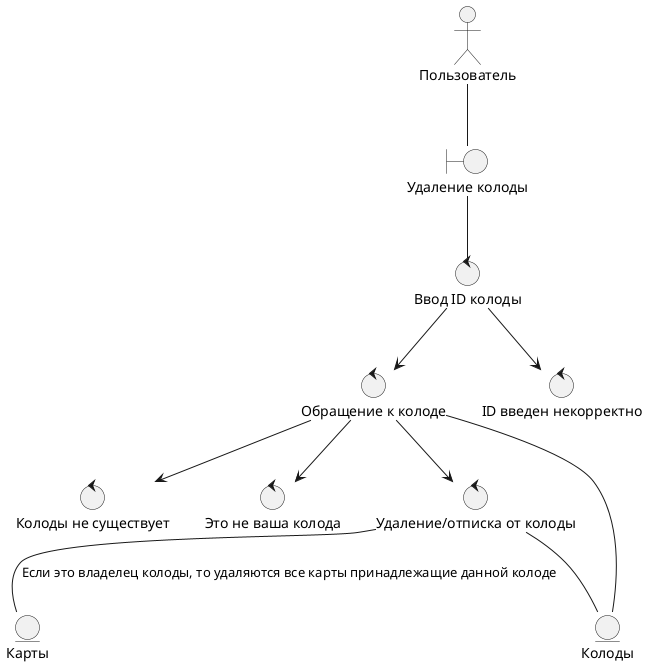 @startuml
actor "Пользователь" as user
boundary "Удаление колоды" as remove_deck

control "Ввод ID колоды" as enter_deck_id
control "Обращение к колоде" as check_deck
control "Колоды не существует" as no_deck
control "Это не ваша колода" as deck_no_remove
control "ID введен некорректно" as no_id
control "Удаление/отписка от колоды" as control_remove_deck
entity "Колоды" as decks
entity "Карты" as cards

user -- remove_deck
remove_deck -- enter_deck_id
enter_deck_id --> no_id
check_deck --> no_deck
check_deck --> deck_no_remove
check_deck --> control_remove_deck
control_remove_deck -- decks
enter_deck_id --> check_deck
check_deck -- decks
control_remove_deck -- cards : "Если это владелец колоды, то удаляются все карты принадлежащие данной колоде"
@enduml
